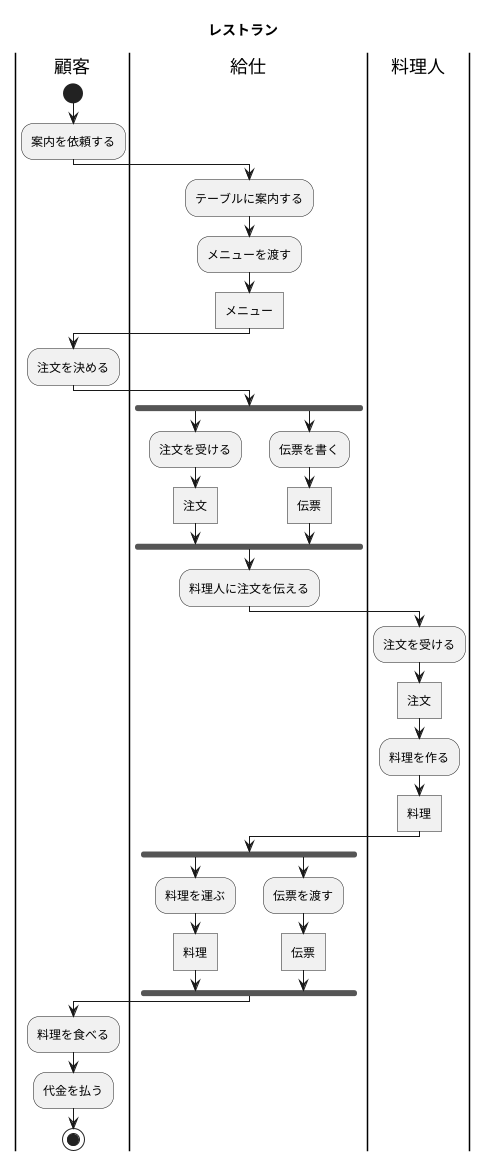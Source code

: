 @startuml アクティビティ図
title レストラン

|顧客|
start
:案内を依頼する;

|給仕|
:テーブルに案内する;
:メニューを渡す;
:メニュー]

|顧客|
:注文を決める;

|給仕|
fork
:注文を受ける;
:注文]
fork again
:伝票を書く;
:伝票]
end fork
:料理人に注文を伝える;

|料理人|
:注文を受ける;
:注文]
:料理を作る;
:料理]

|給仕|
fork
:料理を運ぶ;
:料理]
fork again
|給仕|
:伝票を渡す;
:伝票]
end fork

|顧客|
:料理を食べる;
:代金を払う;

stop
@enduml